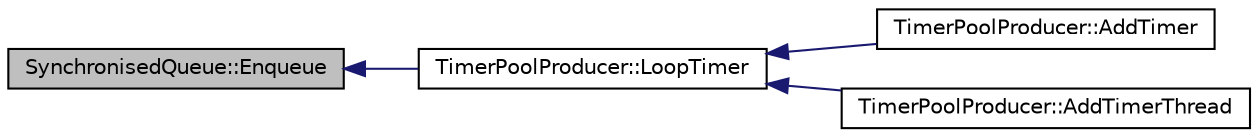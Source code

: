 digraph G
{
  edge [fontname="Helvetica",fontsize="10",labelfontname="Helvetica",labelfontsize="10"];
  node [fontname="Helvetica",fontsize="10",shape=record];
  rankdir="LR";
  Node1 [label="SynchronisedQueue::Enqueue",height=0.2,width=0.4,color="black", fillcolor="grey75", style="filled" fontcolor="black"];
  Node1 -> Node2 [dir="back",color="midnightblue",fontsize="10",style="solid"];
  Node2 [label="TimerPoolProducer::LoopTimer",height=0.2,width=0.4,color="black", fillcolor="white", style="filled",URL="$classTimerPoolProducer.html#aaa466ecb380111ab58a8dbdd2a6de2e0"];
  Node2 -> Node3 [dir="back",color="midnightblue",fontsize="10",style="solid"];
  Node3 [label="TimerPoolProducer::AddTimer",height=0.2,width=0.4,color="black", fillcolor="white", style="filled",URL="$classTimerPoolProducer.html#abd7029bf92e829eae0264b9abeb1184f"];
  Node2 -> Node4 [dir="back",color="midnightblue",fontsize="10",style="solid"];
  Node4 [label="TimerPoolProducer::AddTimerThread",height=0.2,width=0.4,color="black", fillcolor="white", style="filled",URL="$classTimerPoolProducer.html#a551646d28abe29b451e1bcca031b7c8a"];
}
